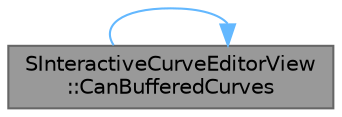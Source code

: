 digraph "SInteractiveCurveEditorView::CanBufferedCurves"
{
 // INTERACTIVE_SVG=YES
 // LATEX_PDF_SIZE
  bgcolor="transparent";
  edge [fontname=Helvetica,fontsize=10,labelfontname=Helvetica,labelfontsize=10];
  node [fontname=Helvetica,fontsize=10,shape=box,height=0.2,width=0.4];
  rankdir="LR";
  Node1 [id="Node000001",label="SInteractiveCurveEditorView\l::CanBufferedCurves",height=0.2,width=0.4,color="gray40", fillcolor="grey60", style="filled", fontcolor="black",tooltip="Check if it's legal to buffer any of our selected curves."];
  Node1 -> Node1 [id="edge1_Node000001_Node000001",color="steelblue1",style="solid",tooltip=" "];
}
